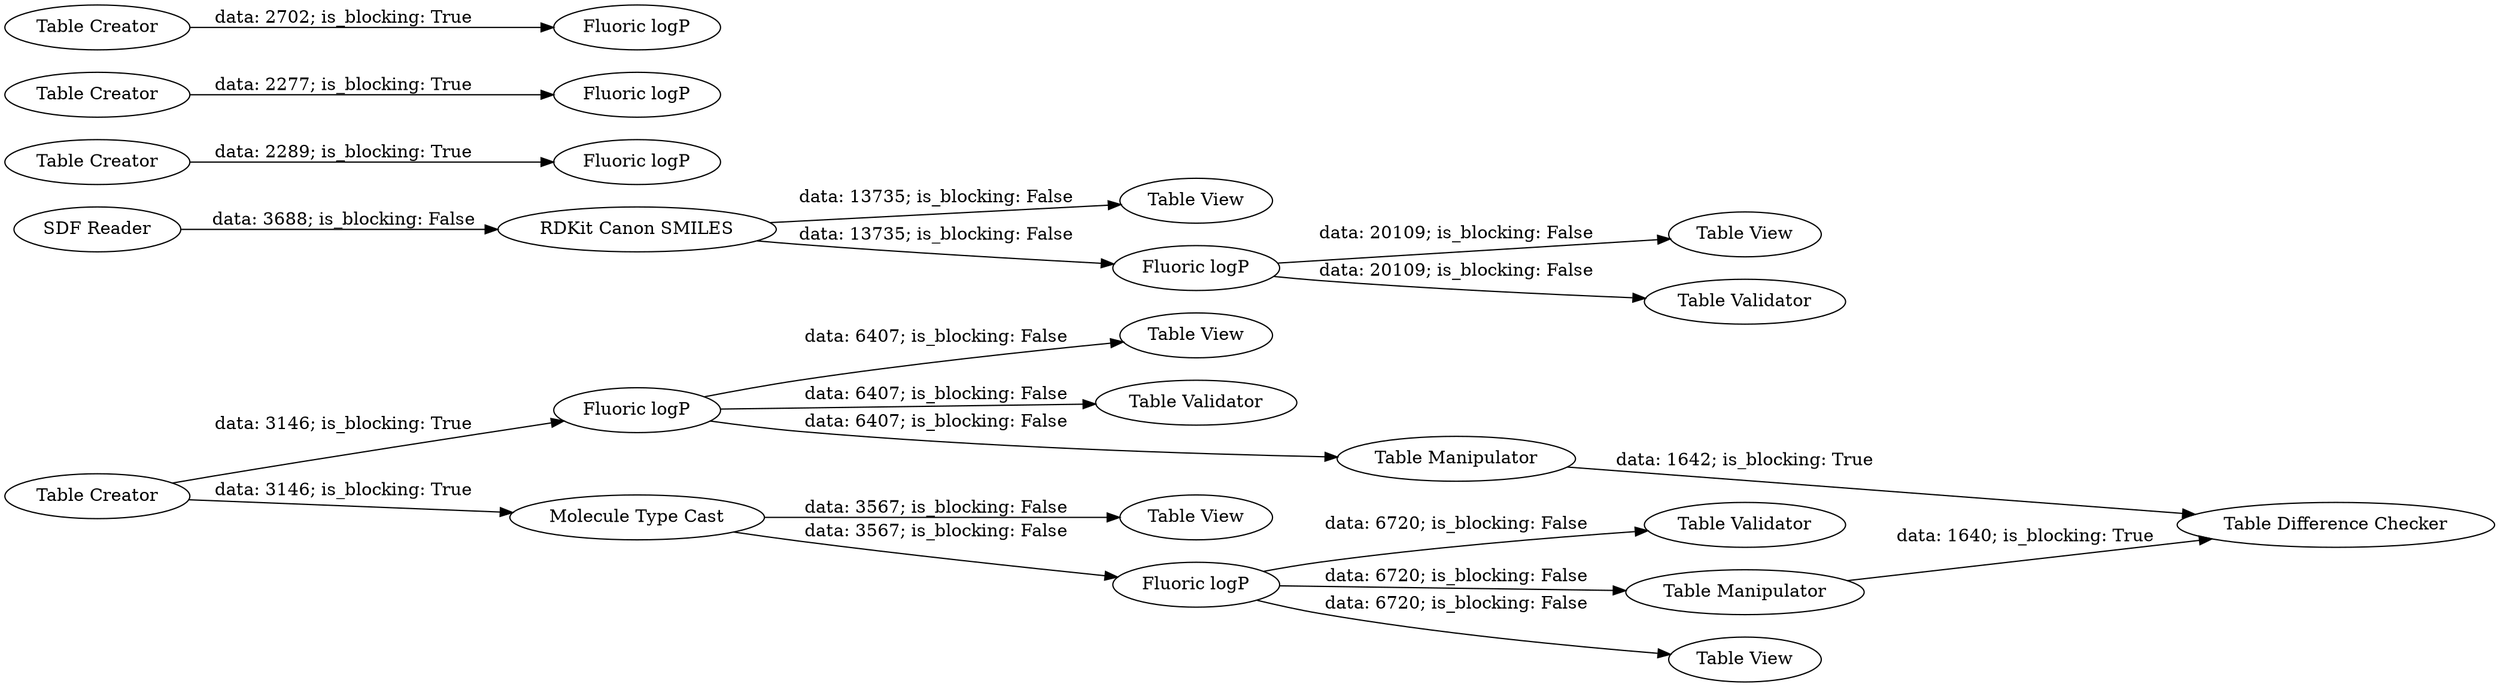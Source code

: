 digraph {
	"1757965169703251478_59" [label="Fluoric logP"]
	"1757965169703251478_39" [label="SDF Reader"]
	"1757965169703251478_68" [label="Table View"]
	"1757965169703251478_57" [label="Table View"]
	"1757965169703251478_2" [label="Table Creator"]
	"1757965169703251478_62" [label="Fluoric logP"]
	"1757965169703251478_4" [label="Table View"]
	"1757965169703251478_65" [label="Table Validator"]
	"1757965169703251478_66" [label="Table Validator"]
	"1757965169703251478_51" [label="Table Manipulator"]
	"1757965169703251478_47" [label="Table View"]
	"1757965169703251478_52" [label="Table Difference Checker"]
	"1757965169703251478_63" [label="Fluoric logP"]
	"1757965169703251478_64" [label="Fluoric logP"]
	"1757965169703251478_60" [label="Fluoric logP"]
	"1757965169703251478_56" [label="Molecule Type Cast"]
	"1757965169703251478_31" [label="Table View"]
	"1757965169703251478_24" [label="Table Creator"]
	"1757965169703251478_50" [label="Table Manipulator"]
	"1757965169703251478_22" [label="Table Creator"]
	"1757965169703251478_16" [label="Table Creator"]
	"1757965169703251478_45" [label="RDKit Canon SMILES"]
	"1757965169703251478_69" [label="Table Validator"]
	"1757965169703251478_61" [label="Fluoric logP"]
	"1757965169703251478_24" -> "1757965169703251478_63" [label="data: 2277; is_blocking: True"]
	"1757965169703251478_22" -> "1757965169703251478_62" [label="data: 2289; is_blocking: True"]
	"1757965169703251478_60" -> "1757965169703251478_51" [label="data: 6720; is_blocking: False"]
	"1757965169703251478_59" -> "1757965169703251478_65" [label="data: 6407; is_blocking: False"]
	"1757965169703251478_2" -> "1757965169703251478_59" [label="data: 3146; is_blocking: True"]
	"1757965169703251478_50" -> "1757965169703251478_52" [label="data: 1642; is_blocking: True"]
	"1757965169703251478_64" -> "1757965169703251478_69" [label="data: 20109; is_blocking: False"]
	"1757965169703251478_60" -> "1757965169703251478_31" [label="data: 6720; is_blocking: False"]
	"1757965169703251478_2" -> "1757965169703251478_56" [label="data: 3146; is_blocking: True"]
	"1757965169703251478_51" -> "1757965169703251478_52" [label="data: 1640; is_blocking: True"]
	"1757965169703251478_56" -> "1757965169703251478_57" [label="data: 3567; is_blocking: False"]
	"1757965169703251478_39" -> "1757965169703251478_45" [label="data: 3688; is_blocking: False"]
	"1757965169703251478_45" -> "1757965169703251478_68" [label="data: 13735; is_blocking: False"]
	"1757965169703251478_64" -> "1757965169703251478_47" [label="data: 20109; is_blocking: False"]
	"1757965169703251478_59" -> "1757965169703251478_4" [label="data: 6407; is_blocking: False"]
	"1757965169703251478_59" -> "1757965169703251478_50" [label="data: 6407; is_blocking: False"]
	"1757965169703251478_56" -> "1757965169703251478_60" [label="data: 3567; is_blocking: False"]
	"1757965169703251478_45" -> "1757965169703251478_64" [label="data: 13735; is_blocking: False"]
	"1757965169703251478_16" -> "1757965169703251478_61" [label="data: 2702; is_blocking: True"]
	"1757965169703251478_60" -> "1757965169703251478_66" [label="data: 6720; is_blocking: False"]
	rankdir=LR
}
